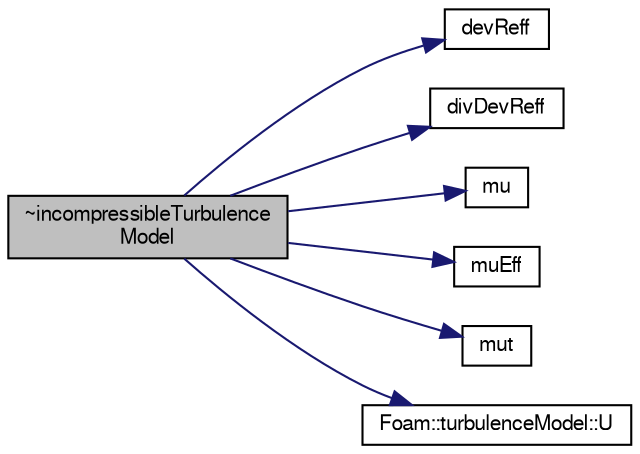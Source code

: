 digraph "~incompressibleTurbulenceModel"
{
  bgcolor="transparent";
  edge [fontname="FreeSans",fontsize="10",labelfontname="FreeSans",labelfontsize="10"];
  node [fontname="FreeSans",fontsize="10",shape=record];
  rankdir="LR";
  Node2 [label="~incompressibleTurbulence\lModel",height=0.2,width=0.4,color="black", fillcolor="grey75", style="filled", fontcolor="black"];
  Node2 -> Node3 [color="midnightblue",fontsize="10",style="solid",fontname="FreeSans"];
  Node3 [label="devReff",height=0.2,width=0.4,color="black",URL="$a31162.html#a326a60284c8611b8d684da3ed60d59fb",tooltip="Return the effective stress tensor including the laminar stress. "];
  Node2 -> Node4 [color="midnightblue",fontsize="10",style="solid",fontname="FreeSans"];
  Node4 [label="divDevReff",height=0.2,width=0.4,color="black",URL="$a31162.html#a2fe41bb94b1df0e86fe7a6c83a78c5ad",tooltip="Return the source term for the momentum equation. "];
  Node2 -> Node5 [color="midnightblue",fontsize="10",style="solid",fontname="FreeSans"];
  Node5 [label="mu",height=0.2,width=0.4,color="black",URL="$a31162.html#a61af64ec81cce6c587b942b6403ea7c6",tooltip="Return the laminar dynamic viscosity. "];
  Node2 -> Node6 [color="midnightblue",fontsize="10",style="solid",fontname="FreeSans"];
  Node6 [label="muEff",height=0.2,width=0.4,color="black",URL="$a31162.html#a22da1693e7026da4cca23fd60bd6c53b",tooltip="Return the effective dynamic viscosity. "];
  Node2 -> Node7 [color="midnightblue",fontsize="10",style="solid",fontname="FreeSans"];
  Node7 [label="mut",height=0.2,width=0.4,color="black",URL="$a31162.html#a684f91d188b02bf1455bb6b9d186259e",tooltip="Return the turbulence dynamic viscosity. "];
  Node2 -> Node8 [color="midnightblue",fontsize="10",style="solid",fontname="FreeSans"];
  Node8 [label="Foam::turbulenceModel::U",height=0.2,width=0.4,color="black",URL="$a31314.html#a536d168d7b335fe81f506f232b5b4872",tooltip="Access function to velocity field. "];
}
